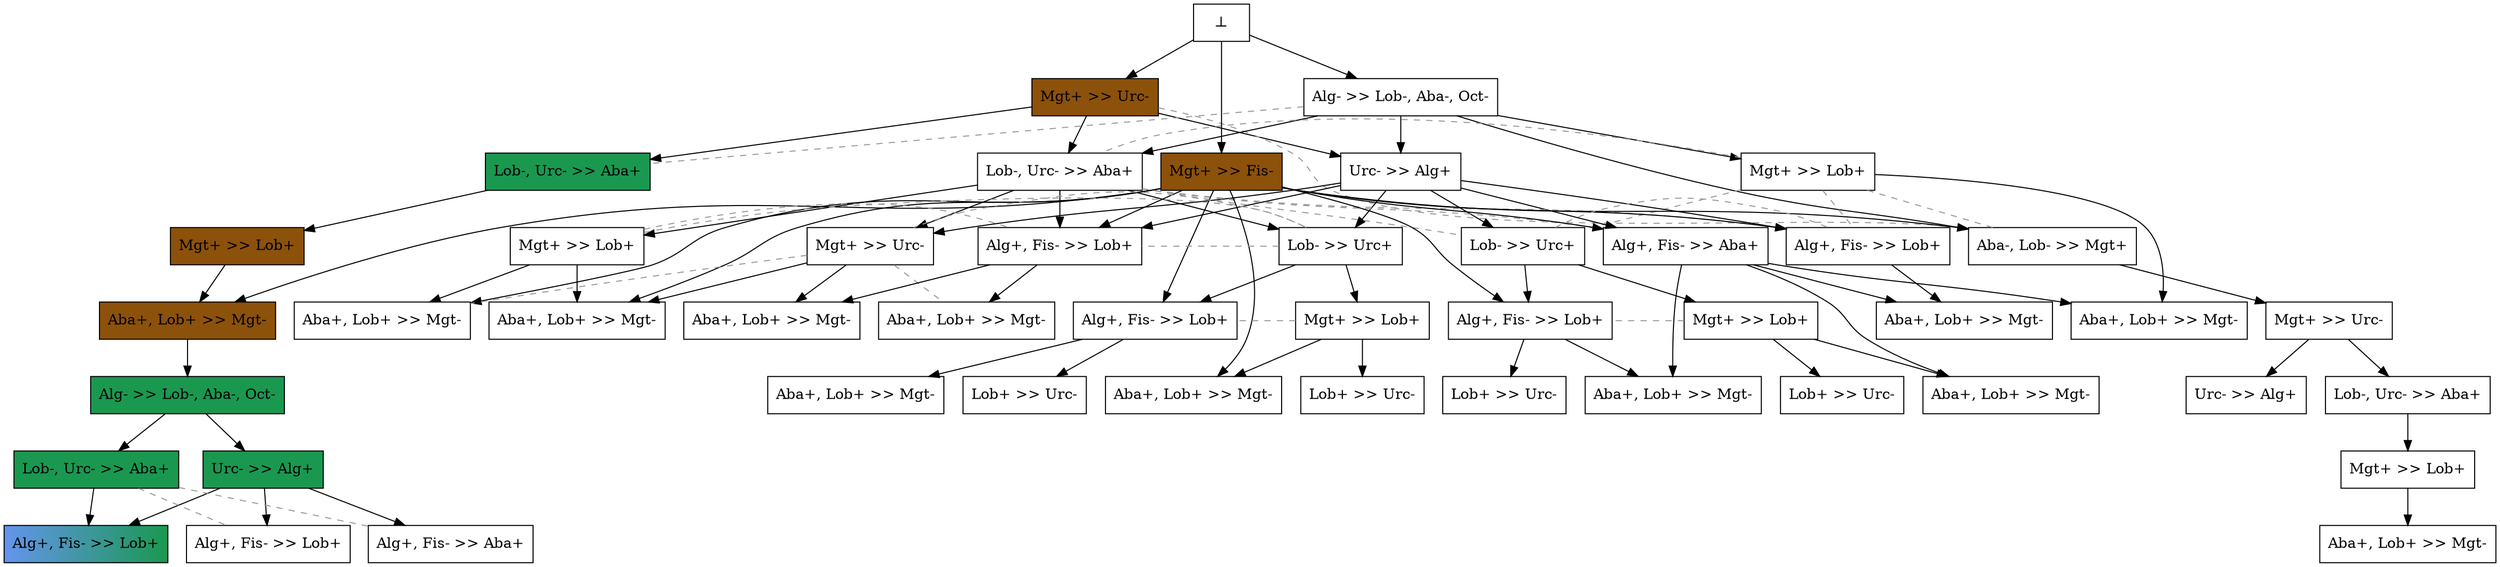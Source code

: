 digraph test {
  e3 -> e7;
  e1 -> e8;
  e1 -> e12;
  e3 -> e12;
  e1 -> e14;
  e3 -> e14;
  e7 -> e16;
  e1 -> e17;
  e2 -> e17;
  e12 -> e24;
  e14 -> e27;
  e17 -> e31;
  e2 -> e36;
  e12 -> e36;
  e2 -> e38;
  e12 -> e38;
  e12 -> e43;
  e14 -> e43;
  e12 -> e44;
  e14 -> e44;
  e24 -> e46;
  e31 -> e47;
  e31 -> e49;
  e2 -> e55;
  e16 -> e55;
  e2 -> e59;
  e12 -> e59;
  e14 -> e59;
  e2 -> e61;
  e24 -> e61;
  e43 -> e69;
  e49 -> e79;
  e55 -> e80;
  e2 -> e81;
  e27 -> e81;
  e36 -> e86;
  e38 -> e86;
  e2 -> e88;
  e43 -> e88;
  e80 -> e102;
  e80 -> e105;
  e38 -> e113;
  e61 -> e113;
  e102 -> e114;
  e102 -> e178;
  e105 -> e178;
  e2 -> e211;
  e27 -> e211;
  e44 -> e211;
  e2 -> e215;
  e69 -> e215;
  e38 -> e270;
  e46 -> e270;
  e102 -> e275;
  e44 -> e276;
  e59 -> e276;
  e88 -> e281;
  e88 -> e291;
  e79 -> e314;
  e69 -> e400;
  e8 -> e403;
  e38 -> e403;
  e59 -> e426;
  e61 -> e443;
  e46 -> e525;
  e0 -> e1;
  e0 -> e2;
  e0 -> e3;

//conflicts
  e1 -> e7 [arrowhead=none color=gray60 style=dashed constraint=false];
  e3 -> e17 [arrowhead=none color=gray60 style=dashed constraint=false];
  e8 -> e14 [arrowhead=none color=gray60 style=dashed constraint=false];
  e8 -> e17 [arrowhead=none color=gray60 style=dashed constraint=false];
  e8 -> e24 [arrowhead=none color=gray60 style=dashed constraint=false];
  e8 -> e36 [arrowhead=none color=gray60 style=dashed constraint=false];
  e14 -> e24 [arrowhead=none color=gray60 style=dashed constraint=false];
  e14 -> e36 [arrowhead=none color=gray60 style=dashed constraint=false];
  e14 -> e38 [arrowhead=none color=gray60 style=dashed constraint=false];
  e24 -> e36 [arrowhead=none color=gray60 style=dashed constraint=false];
  e27 -> e43 [arrowhead=none color=gray60 style=dashed constraint=false];
  e27 -> e59 [arrowhead=none color=gray60 style=dashed constraint=false];
  e43 -> e44 [arrowhead=none color=gray60 style=dashed constraint=false];
  e43 -> e59 [arrowhead=none color=gray60 style=dashed constraint=false];
  e44 -> e81 [arrowhead=none color=gray60 style=dashed constraint=false];
  e44 -> e426 [arrowhead=none color=gray60 style=dashed constraint=false];
  e46 -> e61 [arrowhead=none color=gray60 style=dashed constraint=false];
  e69 -> e88 [arrowhead=none color=gray60 style=dashed constraint=false];
  e105 -> e114 [arrowhead=none color=gray60 style=dashed constraint=false];
  e105 -> e275 [arrowhead=none color=gray60 style=dashed constraint=false];

  e1 [color="black" fillcolor="white:white" label="Alg- >> Lob-, Aba-, Oct-" shape=box style=filled];
  e2 [color="black" fillcolor="#8c510a:#8c510a" label="Mgt+ >> Fis-" shape=box style=filled];
  e3 [color="black" fillcolor="#8c510a:#8c510a" label="Mgt+ >> Urc-" shape=box style=filled];
  e7 [color="black" fillcolor="#1a9850:#1a9850" label="Lob-, Urc- >> Aba+" shape=box style=filled];
  e8 [color="black" fillcolor="white:white" label="Mgt+ >> Lob+" shape=box style=filled];
  e12 [color="black" fillcolor="white:white" label="Urc- >> Alg+" shape=box style=filled];
  e14 [color="black" fillcolor="white:white" label="Lob-, Urc- >> Aba+" shape=box style=filled];
  e16 [color="black" fillcolor="#8c510a:#8c510a" label="Mgt+ >> Lob+" shape=box style=filled];
  e17 [color="black" fillcolor="white:white" label="Aba-, Lob- >> Mgt+" shape=box style=filled];
  e24 [color="black" fillcolor="white:white" label="Lob- >> Urc+" shape=box style=filled];
  e27 [color="black" fillcolor="white:white" label="Mgt+ >> Lob+" shape=box style=filled];
  e31 [color="black" fillcolor="white:white" label="Mgt+ >> Urc-" shape=box style=filled];
  e36 [color="black" fillcolor="white:white" label="Alg+, Fis- >> Lob+" shape=box style=filled];
  e38 [color="black" fillcolor="white:white" label="Alg+, Fis- >> Aba+" shape=box style=filled];
  e43 [color="black" fillcolor="white:white" label="Lob- >> Urc+" shape=box style=filled];
  e44 [color="black" fillcolor="white:white" label="Mgt+ >> Urc-" shape=box style=filled];
  e46 [color="black" fillcolor="white:white" label="Mgt+ >> Lob+" shape=box style=filled];
  e47 [color="black" fillcolor="white:white" label="Urc- >> Alg+" shape=box style=filled];
  e49 [color="black" fillcolor="white:white" label="Lob-, Urc- >> Aba+" shape=box style=filled];
  e55 [color="black" fillcolor="#8c510a:#8c510a" label="Aba+, Lob+ >> Mgt-" shape=box style=filled];
  e59 [color="black" fillcolor="white:white" label="Alg+, Fis- >> Lob+" shape=box style=filled];
  e61 [color="black" fillcolor="white:white" label="Alg+, Fis- >> Lob+" shape=box style=filled];
  e69 [color="black" fillcolor="white:white" label="Mgt+ >> Lob+" shape=box style=filled];
  e79 [color="black" fillcolor="white:white" label="Mgt+ >> Lob+" shape=box style=filled];
  e80 [color="black" fillcolor="#1a9850:#1a9850" label="Alg- >> Lob-, Aba-, Oct-" shape=box style=filled];
  e81 [color="black" fillcolor="white:white" label="Aba+, Lob+ >> Mgt-" shape=box style=filled];
  e86 [color="black" fillcolor="white:white" label="Aba+, Lob+ >> Mgt-" shape=box style=filled];
  e88 [color="black" fillcolor="white:white" label="Alg+, Fis- >> Lob+" shape=box style=filled];
  e102 [color="black" fillcolor="#1a9850:#1a9850" label="Urc- >> Alg+" shape=box style=filled];
  e105 [color="black" fillcolor="#1a9850:#1a9850" label="Lob-, Urc- >> Aba+" shape=box style=filled];
  e113 [color="black" fillcolor="white:white" label="Aba+, Lob+ >> Mgt-" shape=box style=filled];
  e114 [color="black" fillcolor="white:white" label="Alg+, Fis- >> Aba+" shape=box style=filled];
  e178 [color="black" fillcolor="cornflowerblue:#1a9850" label="Alg+, Fis- >> Lob+" shape=box style=filled];
  e211 [color="black" fillcolor="white:white" label="Aba+, Lob+ >> Mgt-" shape=box style=filled];
  e215 [color="black" fillcolor="white:white" label="Aba+, Lob+ >> Mgt-" shape=box style=filled];
  e270 [color="black" fillcolor="white:white" label="Aba+, Lob+ >> Mgt-" shape=box style=filled];
  e275 [color="black" fillcolor="white:white" label="Alg+, Fis- >> Lob+" shape=box style=filled];
  e276 [color="black" fillcolor="white:white" label="Aba+, Lob+ >> Mgt-" shape=box style=filled];
  e281 [color="black" fillcolor="white:white" label="Aba+, Lob+ >> Mgt-" shape=box style=filled];
  e291 [color="black" fillcolor="white:white" label="Lob+ >> Urc-" shape=box style=filled];
  e314 [color="black" fillcolor="white:white" label="Aba+, Lob+ >> Mgt-" shape=box style=filled];
  e400 [color="black" fillcolor="white:white" label="Lob+ >> Urc-" shape=box style=filled];
  e403 [color="black" fillcolor="white:white" label="Aba+, Lob+ >> Mgt-" shape=box style=filled];
  e426 [color="black" fillcolor="white:white" label="Aba+, Lob+ >> Mgt-" shape=box style=filled];
  e443 [color="black" fillcolor="white:white" label="Lob+ >> Urc-" shape=box style=filled];
  e525 [color="black" fillcolor="white:white" label="Lob+ >> Urc-" shape=box style=filled];
  e0 [fillcolor="white" label="⊥" shape=box style=filled];
}

